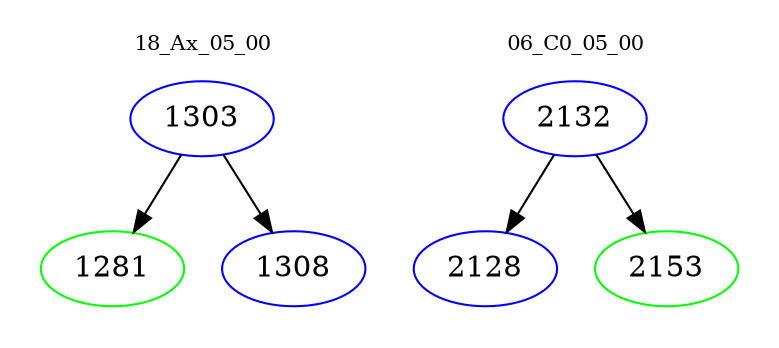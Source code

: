 digraph{
subgraph cluster_0 {
color = white
label = "18_Ax_05_00";
fontsize=10;
T0_1303 [label="1303", color="blue"]
T0_1303 -> T0_1281 [color="black"]
T0_1281 [label="1281", color="green"]
T0_1303 -> T0_1308 [color="black"]
T0_1308 [label="1308", color="blue"]
}
subgraph cluster_1 {
color = white
label = "06_C0_05_00";
fontsize=10;
T1_2132 [label="2132", color="blue"]
T1_2132 -> T1_2128 [color="black"]
T1_2128 [label="2128", color="blue"]
T1_2132 -> T1_2153 [color="black"]
T1_2153 [label="2153", color="green"]
}
}

